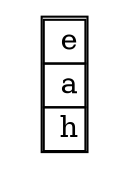 digraph G { 
  node [shape = name]; 
  2[label=  <<table border= "1 " cellspacing= " 0 "><tr> 
<td> e</td> </tr> 
<tr> 
<td> a</td> </tr> 
<tr> 
<td> h</td> </tr> 
</table>>  shape = none ]; 
 }
